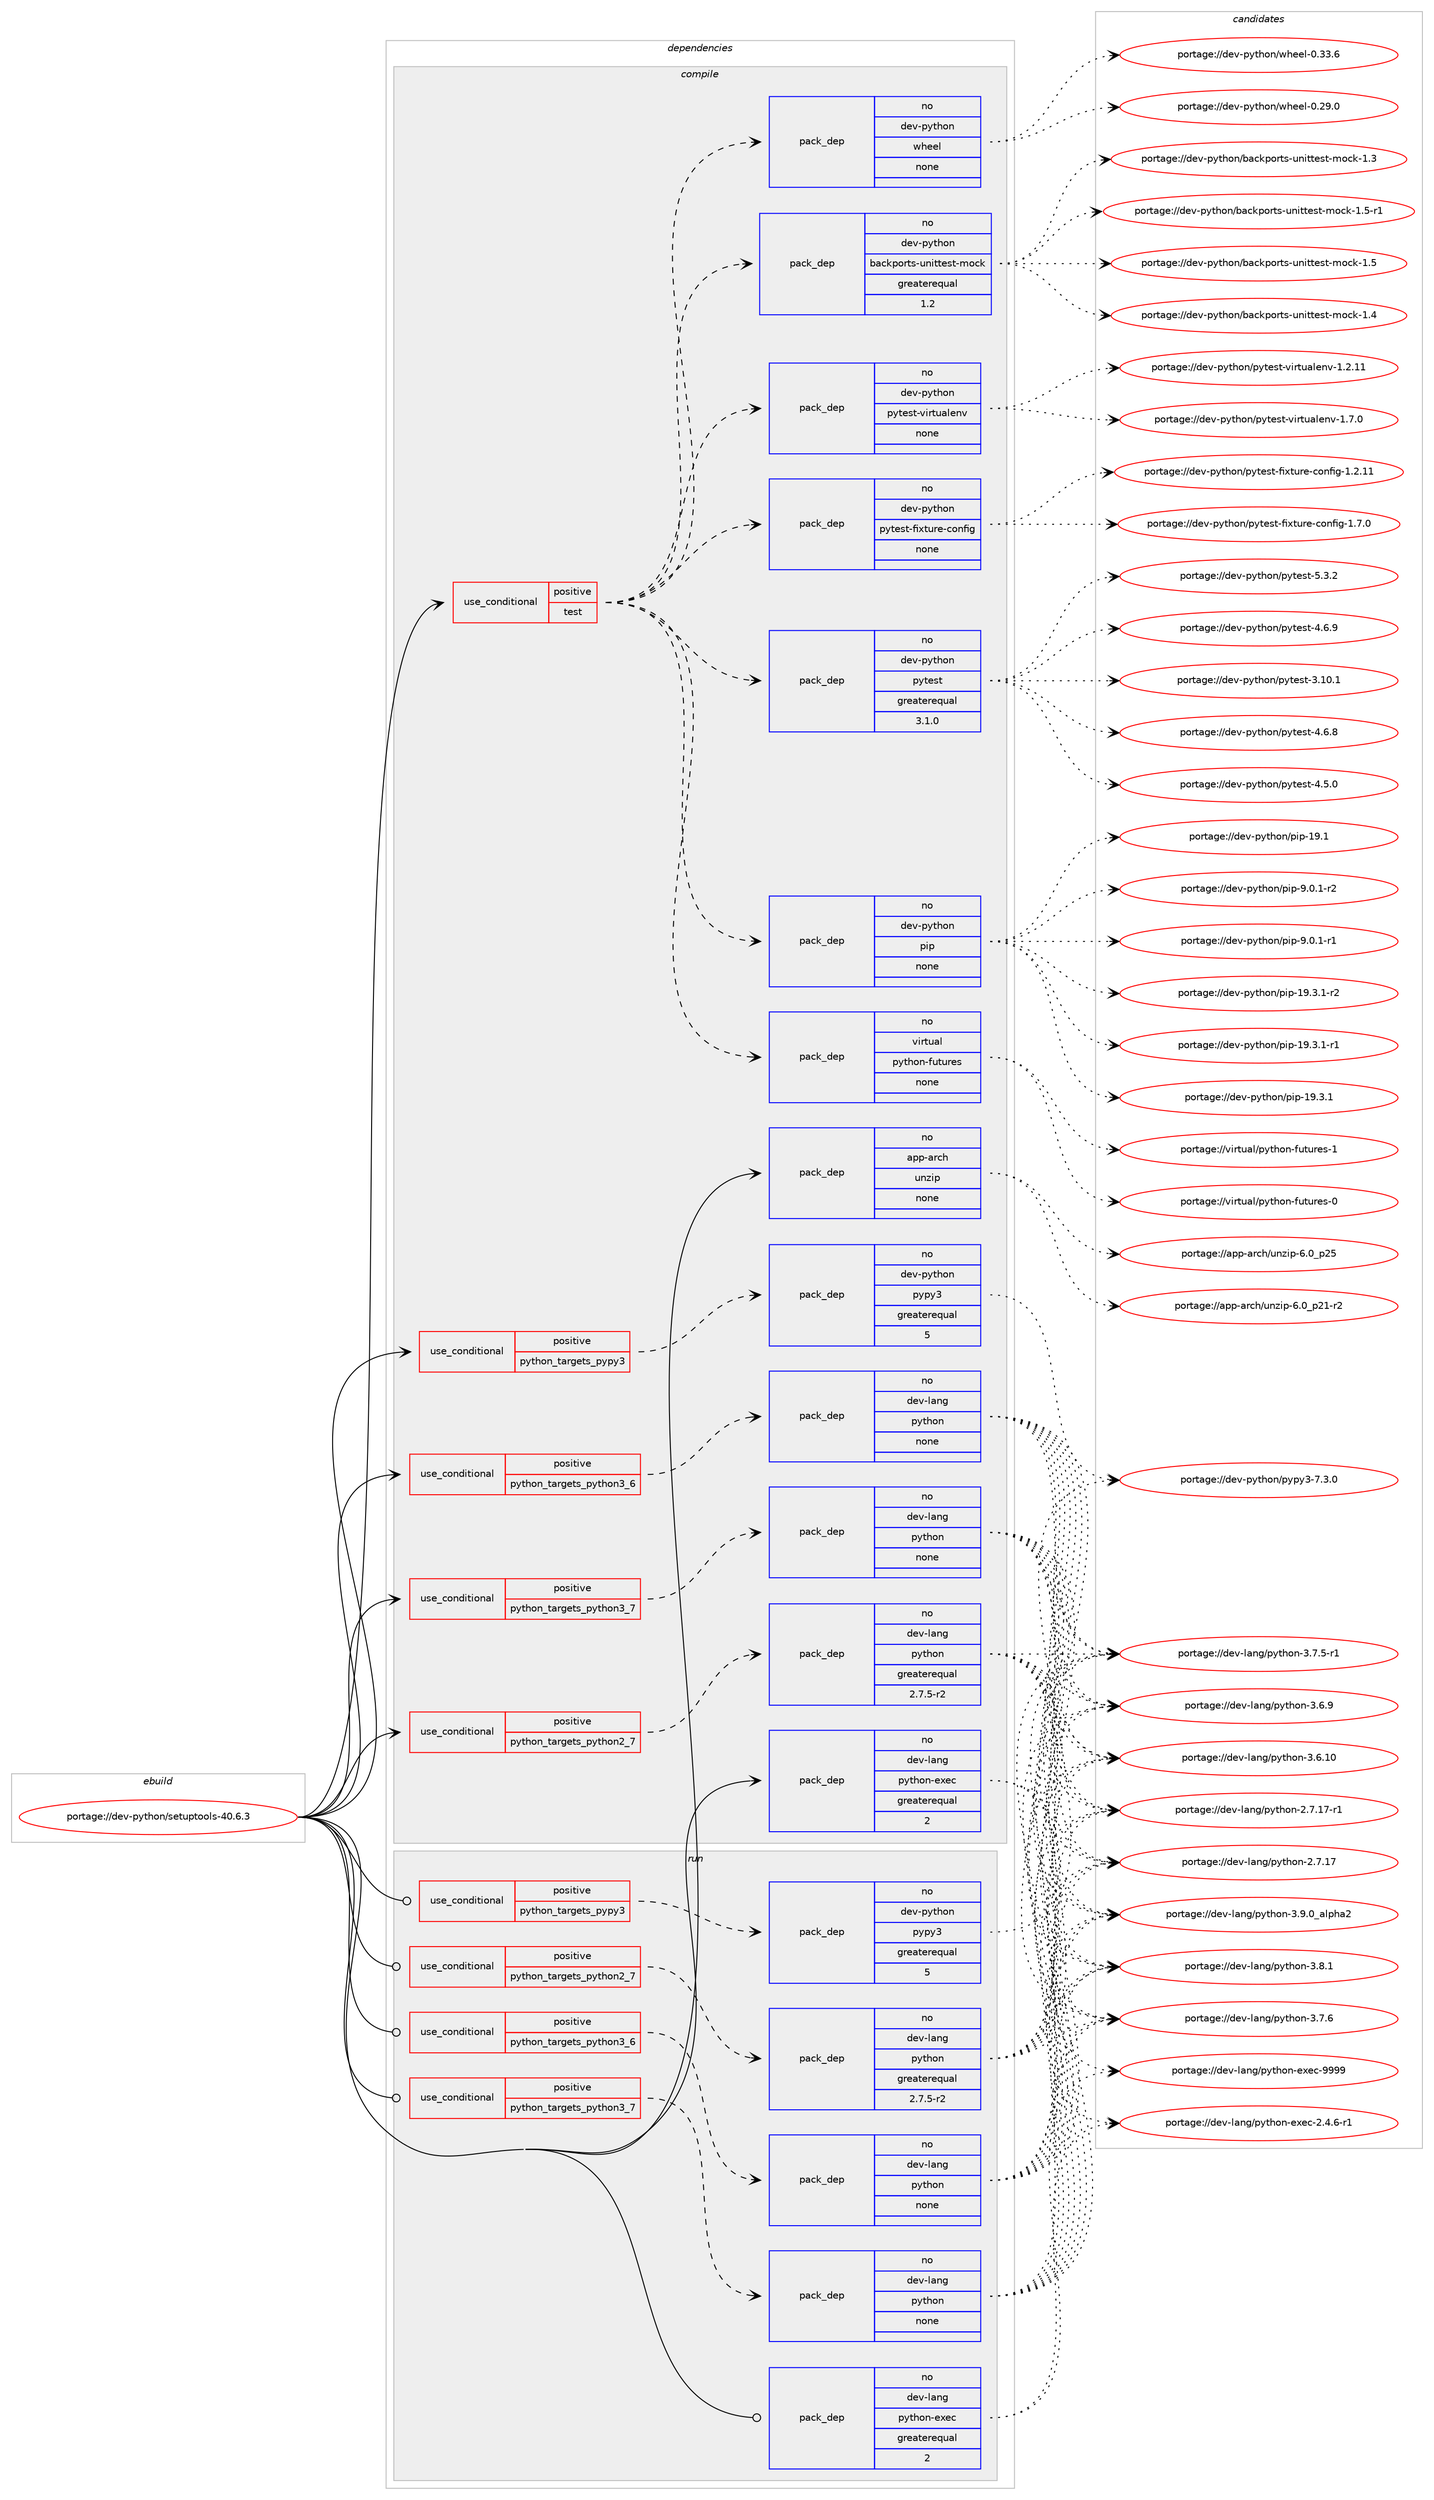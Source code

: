 digraph prolog {

# *************
# Graph options
# *************

newrank=true;
concentrate=true;
compound=true;
graph [rankdir=LR,fontname=Helvetica,fontsize=10,ranksep=1.5];#, ranksep=2.5, nodesep=0.2];
edge  [arrowhead=vee];
node  [fontname=Helvetica,fontsize=10];

# **********
# The ebuild
# **********

subgraph cluster_leftcol {
color=gray;
rank=same;
label=<<i>ebuild</i>>;
id [label="portage://dev-python/setuptools-40.6.3", color=red, width=4, href="../dev-python/setuptools-40.6.3.svg"];
}

# ****************
# The dependencies
# ****************

subgraph cluster_midcol {
color=gray;
label=<<i>dependencies</i>>;
subgraph cluster_compile {
fillcolor="#eeeeee";
style=filled;
label=<<i>compile</i>>;
subgraph cond106138 {
dependency426295 [label=<<TABLE BORDER="0" CELLBORDER="1" CELLSPACING="0" CELLPADDING="4"><TR><TD ROWSPAN="3" CELLPADDING="10">use_conditional</TD></TR><TR><TD>positive</TD></TR><TR><TD>python_targets_pypy3</TD></TR></TABLE>>, shape=none, color=red];
subgraph pack315259 {
dependency426296 [label=<<TABLE BORDER="0" CELLBORDER="1" CELLSPACING="0" CELLPADDING="4" WIDTH="220"><TR><TD ROWSPAN="6" CELLPADDING="30">pack_dep</TD></TR><TR><TD WIDTH="110">no</TD></TR><TR><TD>dev-python</TD></TR><TR><TD>pypy3</TD></TR><TR><TD>greaterequal</TD></TR><TR><TD>5</TD></TR></TABLE>>, shape=none, color=blue];
}
dependency426295:e -> dependency426296:w [weight=20,style="dashed",arrowhead="vee"];
}
id:e -> dependency426295:w [weight=20,style="solid",arrowhead="vee"];
subgraph cond106139 {
dependency426297 [label=<<TABLE BORDER="0" CELLBORDER="1" CELLSPACING="0" CELLPADDING="4"><TR><TD ROWSPAN="3" CELLPADDING="10">use_conditional</TD></TR><TR><TD>positive</TD></TR><TR><TD>python_targets_python2_7</TD></TR></TABLE>>, shape=none, color=red];
subgraph pack315260 {
dependency426298 [label=<<TABLE BORDER="0" CELLBORDER="1" CELLSPACING="0" CELLPADDING="4" WIDTH="220"><TR><TD ROWSPAN="6" CELLPADDING="30">pack_dep</TD></TR><TR><TD WIDTH="110">no</TD></TR><TR><TD>dev-lang</TD></TR><TR><TD>python</TD></TR><TR><TD>greaterequal</TD></TR><TR><TD>2.7.5-r2</TD></TR></TABLE>>, shape=none, color=blue];
}
dependency426297:e -> dependency426298:w [weight=20,style="dashed",arrowhead="vee"];
}
id:e -> dependency426297:w [weight=20,style="solid",arrowhead="vee"];
subgraph cond106140 {
dependency426299 [label=<<TABLE BORDER="0" CELLBORDER="1" CELLSPACING="0" CELLPADDING="4"><TR><TD ROWSPAN="3" CELLPADDING="10">use_conditional</TD></TR><TR><TD>positive</TD></TR><TR><TD>python_targets_python3_6</TD></TR></TABLE>>, shape=none, color=red];
subgraph pack315261 {
dependency426300 [label=<<TABLE BORDER="0" CELLBORDER="1" CELLSPACING="0" CELLPADDING="4" WIDTH="220"><TR><TD ROWSPAN="6" CELLPADDING="30">pack_dep</TD></TR><TR><TD WIDTH="110">no</TD></TR><TR><TD>dev-lang</TD></TR><TR><TD>python</TD></TR><TR><TD>none</TD></TR><TR><TD></TD></TR></TABLE>>, shape=none, color=blue];
}
dependency426299:e -> dependency426300:w [weight=20,style="dashed",arrowhead="vee"];
}
id:e -> dependency426299:w [weight=20,style="solid",arrowhead="vee"];
subgraph cond106141 {
dependency426301 [label=<<TABLE BORDER="0" CELLBORDER="1" CELLSPACING="0" CELLPADDING="4"><TR><TD ROWSPAN="3" CELLPADDING="10">use_conditional</TD></TR><TR><TD>positive</TD></TR><TR><TD>python_targets_python3_7</TD></TR></TABLE>>, shape=none, color=red];
subgraph pack315262 {
dependency426302 [label=<<TABLE BORDER="0" CELLBORDER="1" CELLSPACING="0" CELLPADDING="4" WIDTH="220"><TR><TD ROWSPAN="6" CELLPADDING="30">pack_dep</TD></TR><TR><TD WIDTH="110">no</TD></TR><TR><TD>dev-lang</TD></TR><TR><TD>python</TD></TR><TR><TD>none</TD></TR><TR><TD></TD></TR></TABLE>>, shape=none, color=blue];
}
dependency426301:e -> dependency426302:w [weight=20,style="dashed",arrowhead="vee"];
}
id:e -> dependency426301:w [weight=20,style="solid",arrowhead="vee"];
subgraph cond106142 {
dependency426303 [label=<<TABLE BORDER="0" CELLBORDER="1" CELLSPACING="0" CELLPADDING="4"><TR><TD ROWSPAN="3" CELLPADDING="10">use_conditional</TD></TR><TR><TD>positive</TD></TR><TR><TD>test</TD></TR></TABLE>>, shape=none, color=red];
subgraph pack315263 {
dependency426304 [label=<<TABLE BORDER="0" CELLBORDER="1" CELLSPACING="0" CELLPADDING="4" WIDTH="220"><TR><TD ROWSPAN="6" CELLPADDING="30">pack_dep</TD></TR><TR><TD WIDTH="110">no</TD></TR><TR><TD>dev-python</TD></TR><TR><TD>pip</TD></TR><TR><TD>none</TD></TR><TR><TD></TD></TR></TABLE>>, shape=none, color=blue];
}
dependency426303:e -> dependency426304:w [weight=20,style="dashed",arrowhead="vee"];
subgraph pack315264 {
dependency426305 [label=<<TABLE BORDER="0" CELLBORDER="1" CELLSPACING="0" CELLPADDING="4" WIDTH="220"><TR><TD ROWSPAN="6" CELLPADDING="30">pack_dep</TD></TR><TR><TD WIDTH="110">no</TD></TR><TR><TD>dev-python</TD></TR><TR><TD>pytest</TD></TR><TR><TD>greaterequal</TD></TR><TR><TD>3.1.0</TD></TR></TABLE>>, shape=none, color=blue];
}
dependency426303:e -> dependency426305:w [weight=20,style="dashed",arrowhead="vee"];
subgraph pack315265 {
dependency426306 [label=<<TABLE BORDER="0" CELLBORDER="1" CELLSPACING="0" CELLPADDING="4" WIDTH="220"><TR><TD ROWSPAN="6" CELLPADDING="30">pack_dep</TD></TR><TR><TD WIDTH="110">no</TD></TR><TR><TD>dev-python</TD></TR><TR><TD>pytest-fixture-config</TD></TR><TR><TD>none</TD></TR><TR><TD></TD></TR></TABLE>>, shape=none, color=blue];
}
dependency426303:e -> dependency426306:w [weight=20,style="dashed",arrowhead="vee"];
subgraph pack315266 {
dependency426307 [label=<<TABLE BORDER="0" CELLBORDER="1" CELLSPACING="0" CELLPADDING="4" WIDTH="220"><TR><TD ROWSPAN="6" CELLPADDING="30">pack_dep</TD></TR><TR><TD WIDTH="110">no</TD></TR><TR><TD>dev-python</TD></TR><TR><TD>pytest-virtualenv</TD></TR><TR><TD>none</TD></TR><TR><TD></TD></TR></TABLE>>, shape=none, color=blue];
}
dependency426303:e -> dependency426307:w [weight=20,style="dashed",arrowhead="vee"];
subgraph pack315267 {
dependency426308 [label=<<TABLE BORDER="0" CELLBORDER="1" CELLSPACING="0" CELLPADDING="4" WIDTH="220"><TR><TD ROWSPAN="6" CELLPADDING="30">pack_dep</TD></TR><TR><TD WIDTH="110">no</TD></TR><TR><TD>dev-python</TD></TR><TR><TD>backports-unittest-mock</TD></TR><TR><TD>greaterequal</TD></TR><TR><TD>1.2</TD></TR></TABLE>>, shape=none, color=blue];
}
dependency426303:e -> dependency426308:w [weight=20,style="dashed",arrowhead="vee"];
subgraph pack315268 {
dependency426309 [label=<<TABLE BORDER="0" CELLBORDER="1" CELLSPACING="0" CELLPADDING="4" WIDTH="220"><TR><TD ROWSPAN="6" CELLPADDING="30">pack_dep</TD></TR><TR><TD WIDTH="110">no</TD></TR><TR><TD>dev-python</TD></TR><TR><TD>wheel</TD></TR><TR><TD>none</TD></TR><TR><TD></TD></TR></TABLE>>, shape=none, color=blue];
}
dependency426303:e -> dependency426309:w [weight=20,style="dashed",arrowhead="vee"];
subgraph pack315269 {
dependency426310 [label=<<TABLE BORDER="0" CELLBORDER="1" CELLSPACING="0" CELLPADDING="4" WIDTH="220"><TR><TD ROWSPAN="6" CELLPADDING="30">pack_dep</TD></TR><TR><TD WIDTH="110">no</TD></TR><TR><TD>virtual</TD></TR><TR><TD>python-futures</TD></TR><TR><TD>none</TD></TR><TR><TD></TD></TR></TABLE>>, shape=none, color=blue];
}
dependency426303:e -> dependency426310:w [weight=20,style="dashed",arrowhead="vee"];
}
id:e -> dependency426303:w [weight=20,style="solid",arrowhead="vee"];
subgraph pack315270 {
dependency426311 [label=<<TABLE BORDER="0" CELLBORDER="1" CELLSPACING="0" CELLPADDING="4" WIDTH="220"><TR><TD ROWSPAN="6" CELLPADDING="30">pack_dep</TD></TR><TR><TD WIDTH="110">no</TD></TR><TR><TD>app-arch</TD></TR><TR><TD>unzip</TD></TR><TR><TD>none</TD></TR><TR><TD></TD></TR></TABLE>>, shape=none, color=blue];
}
id:e -> dependency426311:w [weight=20,style="solid",arrowhead="vee"];
subgraph pack315271 {
dependency426312 [label=<<TABLE BORDER="0" CELLBORDER="1" CELLSPACING="0" CELLPADDING="4" WIDTH="220"><TR><TD ROWSPAN="6" CELLPADDING="30">pack_dep</TD></TR><TR><TD WIDTH="110">no</TD></TR><TR><TD>dev-lang</TD></TR><TR><TD>python-exec</TD></TR><TR><TD>greaterequal</TD></TR><TR><TD>2</TD></TR></TABLE>>, shape=none, color=blue];
}
id:e -> dependency426312:w [weight=20,style="solid",arrowhead="vee"];
}
subgraph cluster_compileandrun {
fillcolor="#eeeeee";
style=filled;
label=<<i>compile and run</i>>;
}
subgraph cluster_run {
fillcolor="#eeeeee";
style=filled;
label=<<i>run</i>>;
subgraph cond106143 {
dependency426313 [label=<<TABLE BORDER="0" CELLBORDER="1" CELLSPACING="0" CELLPADDING="4"><TR><TD ROWSPAN="3" CELLPADDING="10">use_conditional</TD></TR><TR><TD>positive</TD></TR><TR><TD>python_targets_pypy3</TD></TR></TABLE>>, shape=none, color=red];
subgraph pack315272 {
dependency426314 [label=<<TABLE BORDER="0" CELLBORDER="1" CELLSPACING="0" CELLPADDING="4" WIDTH="220"><TR><TD ROWSPAN="6" CELLPADDING="30">pack_dep</TD></TR><TR><TD WIDTH="110">no</TD></TR><TR><TD>dev-python</TD></TR><TR><TD>pypy3</TD></TR><TR><TD>greaterequal</TD></TR><TR><TD>5</TD></TR></TABLE>>, shape=none, color=blue];
}
dependency426313:e -> dependency426314:w [weight=20,style="dashed",arrowhead="vee"];
}
id:e -> dependency426313:w [weight=20,style="solid",arrowhead="odot"];
subgraph cond106144 {
dependency426315 [label=<<TABLE BORDER="0" CELLBORDER="1" CELLSPACING="0" CELLPADDING="4"><TR><TD ROWSPAN="3" CELLPADDING="10">use_conditional</TD></TR><TR><TD>positive</TD></TR><TR><TD>python_targets_python2_7</TD></TR></TABLE>>, shape=none, color=red];
subgraph pack315273 {
dependency426316 [label=<<TABLE BORDER="0" CELLBORDER="1" CELLSPACING="0" CELLPADDING="4" WIDTH="220"><TR><TD ROWSPAN="6" CELLPADDING="30">pack_dep</TD></TR><TR><TD WIDTH="110">no</TD></TR><TR><TD>dev-lang</TD></TR><TR><TD>python</TD></TR><TR><TD>greaterequal</TD></TR><TR><TD>2.7.5-r2</TD></TR></TABLE>>, shape=none, color=blue];
}
dependency426315:e -> dependency426316:w [weight=20,style="dashed",arrowhead="vee"];
}
id:e -> dependency426315:w [weight=20,style="solid",arrowhead="odot"];
subgraph cond106145 {
dependency426317 [label=<<TABLE BORDER="0" CELLBORDER="1" CELLSPACING="0" CELLPADDING="4"><TR><TD ROWSPAN="3" CELLPADDING="10">use_conditional</TD></TR><TR><TD>positive</TD></TR><TR><TD>python_targets_python3_6</TD></TR></TABLE>>, shape=none, color=red];
subgraph pack315274 {
dependency426318 [label=<<TABLE BORDER="0" CELLBORDER="1" CELLSPACING="0" CELLPADDING="4" WIDTH="220"><TR><TD ROWSPAN="6" CELLPADDING="30">pack_dep</TD></TR><TR><TD WIDTH="110">no</TD></TR><TR><TD>dev-lang</TD></TR><TR><TD>python</TD></TR><TR><TD>none</TD></TR><TR><TD></TD></TR></TABLE>>, shape=none, color=blue];
}
dependency426317:e -> dependency426318:w [weight=20,style="dashed",arrowhead="vee"];
}
id:e -> dependency426317:w [weight=20,style="solid",arrowhead="odot"];
subgraph cond106146 {
dependency426319 [label=<<TABLE BORDER="0" CELLBORDER="1" CELLSPACING="0" CELLPADDING="4"><TR><TD ROWSPAN="3" CELLPADDING="10">use_conditional</TD></TR><TR><TD>positive</TD></TR><TR><TD>python_targets_python3_7</TD></TR></TABLE>>, shape=none, color=red];
subgraph pack315275 {
dependency426320 [label=<<TABLE BORDER="0" CELLBORDER="1" CELLSPACING="0" CELLPADDING="4" WIDTH="220"><TR><TD ROWSPAN="6" CELLPADDING="30">pack_dep</TD></TR><TR><TD WIDTH="110">no</TD></TR><TR><TD>dev-lang</TD></TR><TR><TD>python</TD></TR><TR><TD>none</TD></TR><TR><TD></TD></TR></TABLE>>, shape=none, color=blue];
}
dependency426319:e -> dependency426320:w [weight=20,style="dashed",arrowhead="vee"];
}
id:e -> dependency426319:w [weight=20,style="solid",arrowhead="odot"];
subgraph pack315276 {
dependency426321 [label=<<TABLE BORDER="0" CELLBORDER="1" CELLSPACING="0" CELLPADDING="4" WIDTH="220"><TR><TD ROWSPAN="6" CELLPADDING="30">pack_dep</TD></TR><TR><TD WIDTH="110">no</TD></TR><TR><TD>dev-lang</TD></TR><TR><TD>python-exec</TD></TR><TR><TD>greaterequal</TD></TR><TR><TD>2</TD></TR></TABLE>>, shape=none, color=blue];
}
id:e -> dependency426321:w [weight=20,style="solid",arrowhead="odot"];
}
}

# **************
# The candidates
# **************

subgraph cluster_choices {
rank=same;
color=gray;
label=<<i>candidates</i>>;

subgraph choice315259 {
color=black;
nodesep=1;
choice100101118451121211161041111104711212111212151455546514648 [label="portage://dev-python/pypy3-7.3.0", color=red, width=4,href="../dev-python/pypy3-7.3.0.svg"];
dependency426296:e -> choice100101118451121211161041111104711212111212151455546514648:w [style=dotted,weight="100"];
}
subgraph choice315260 {
color=black;
nodesep=1;
choice10010111845108971101034711212111610411111045514657464895971081121049750 [label="portage://dev-lang/python-3.9.0_alpha2", color=red, width=4,href="../dev-lang/python-3.9.0_alpha2.svg"];
choice100101118451089711010347112121116104111110455146564649 [label="portage://dev-lang/python-3.8.1", color=red, width=4,href="../dev-lang/python-3.8.1.svg"];
choice100101118451089711010347112121116104111110455146554654 [label="portage://dev-lang/python-3.7.6", color=red, width=4,href="../dev-lang/python-3.7.6.svg"];
choice1001011184510897110103471121211161041111104551465546534511449 [label="portage://dev-lang/python-3.7.5-r1", color=red, width=4,href="../dev-lang/python-3.7.5-r1.svg"];
choice100101118451089711010347112121116104111110455146544657 [label="portage://dev-lang/python-3.6.9", color=red, width=4,href="../dev-lang/python-3.6.9.svg"];
choice10010111845108971101034711212111610411111045514654464948 [label="portage://dev-lang/python-3.6.10", color=red, width=4,href="../dev-lang/python-3.6.10.svg"];
choice100101118451089711010347112121116104111110455046554649554511449 [label="portage://dev-lang/python-2.7.17-r1", color=red, width=4,href="../dev-lang/python-2.7.17-r1.svg"];
choice10010111845108971101034711212111610411111045504655464955 [label="portage://dev-lang/python-2.7.17", color=red, width=4,href="../dev-lang/python-2.7.17.svg"];
dependency426298:e -> choice10010111845108971101034711212111610411111045514657464895971081121049750:w [style=dotted,weight="100"];
dependency426298:e -> choice100101118451089711010347112121116104111110455146564649:w [style=dotted,weight="100"];
dependency426298:e -> choice100101118451089711010347112121116104111110455146554654:w [style=dotted,weight="100"];
dependency426298:e -> choice1001011184510897110103471121211161041111104551465546534511449:w [style=dotted,weight="100"];
dependency426298:e -> choice100101118451089711010347112121116104111110455146544657:w [style=dotted,weight="100"];
dependency426298:e -> choice10010111845108971101034711212111610411111045514654464948:w [style=dotted,weight="100"];
dependency426298:e -> choice100101118451089711010347112121116104111110455046554649554511449:w [style=dotted,weight="100"];
dependency426298:e -> choice10010111845108971101034711212111610411111045504655464955:w [style=dotted,weight="100"];
}
subgraph choice315261 {
color=black;
nodesep=1;
choice10010111845108971101034711212111610411111045514657464895971081121049750 [label="portage://dev-lang/python-3.9.0_alpha2", color=red, width=4,href="../dev-lang/python-3.9.0_alpha2.svg"];
choice100101118451089711010347112121116104111110455146564649 [label="portage://dev-lang/python-3.8.1", color=red, width=4,href="../dev-lang/python-3.8.1.svg"];
choice100101118451089711010347112121116104111110455146554654 [label="portage://dev-lang/python-3.7.6", color=red, width=4,href="../dev-lang/python-3.7.6.svg"];
choice1001011184510897110103471121211161041111104551465546534511449 [label="portage://dev-lang/python-3.7.5-r1", color=red, width=4,href="../dev-lang/python-3.7.5-r1.svg"];
choice100101118451089711010347112121116104111110455146544657 [label="portage://dev-lang/python-3.6.9", color=red, width=4,href="../dev-lang/python-3.6.9.svg"];
choice10010111845108971101034711212111610411111045514654464948 [label="portage://dev-lang/python-3.6.10", color=red, width=4,href="../dev-lang/python-3.6.10.svg"];
choice100101118451089711010347112121116104111110455046554649554511449 [label="portage://dev-lang/python-2.7.17-r1", color=red, width=4,href="../dev-lang/python-2.7.17-r1.svg"];
choice10010111845108971101034711212111610411111045504655464955 [label="portage://dev-lang/python-2.7.17", color=red, width=4,href="../dev-lang/python-2.7.17.svg"];
dependency426300:e -> choice10010111845108971101034711212111610411111045514657464895971081121049750:w [style=dotted,weight="100"];
dependency426300:e -> choice100101118451089711010347112121116104111110455146564649:w [style=dotted,weight="100"];
dependency426300:e -> choice100101118451089711010347112121116104111110455146554654:w [style=dotted,weight="100"];
dependency426300:e -> choice1001011184510897110103471121211161041111104551465546534511449:w [style=dotted,weight="100"];
dependency426300:e -> choice100101118451089711010347112121116104111110455146544657:w [style=dotted,weight="100"];
dependency426300:e -> choice10010111845108971101034711212111610411111045514654464948:w [style=dotted,weight="100"];
dependency426300:e -> choice100101118451089711010347112121116104111110455046554649554511449:w [style=dotted,weight="100"];
dependency426300:e -> choice10010111845108971101034711212111610411111045504655464955:w [style=dotted,weight="100"];
}
subgraph choice315262 {
color=black;
nodesep=1;
choice10010111845108971101034711212111610411111045514657464895971081121049750 [label="portage://dev-lang/python-3.9.0_alpha2", color=red, width=4,href="../dev-lang/python-3.9.0_alpha2.svg"];
choice100101118451089711010347112121116104111110455146564649 [label="portage://dev-lang/python-3.8.1", color=red, width=4,href="../dev-lang/python-3.8.1.svg"];
choice100101118451089711010347112121116104111110455146554654 [label="portage://dev-lang/python-3.7.6", color=red, width=4,href="../dev-lang/python-3.7.6.svg"];
choice1001011184510897110103471121211161041111104551465546534511449 [label="portage://dev-lang/python-3.7.5-r1", color=red, width=4,href="../dev-lang/python-3.7.5-r1.svg"];
choice100101118451089711010347112121116104111110455146544657 [label="portage://dev-lang/python-3.6.9", color=red, width=4,href="../dev-lang/python-3.6.9.svg"];
choice10010111845108971101034711212111610411111045514654464948 [label="portage://dev-lang/python-3.6.10", color=red, width=4,href="../dev-lang/python-3.6.10.svg"];
choice100101118451089711010347112121116104111110455046554649554511449 [label="portage://dev-lang/python-2.7.17-r1", color=red, width=4,href="../dev-lang/python-2.7.17-r1.svg"];
choice10010111845108971101034711212111610411111045504655464955 [label="portage://dev-lang/python-2.7.17", color=red, width=4,href="../dev-lang/python-2.7.17.svg"];
dependency426302:e -> choice10010111845108971101034711212111610411111045514657464895971081121049750:w [style=dotted,weight="100"];
dependency426302:e -> choice100101118451089711010347112121116104111110455146564649:w [style=dotted,weight="100"];
dependency426302:e -> choice100101118451089711010347112121116104111110455146554654:w [style=dotted,weight="100"];
dependency426302:e -> choice1001011184510897110103471121211161041111104551465546534511449:w [style=dotted,weight="100"];
dependency426302:e -> choice100101118451089711010347112121116104111110455146544657:w [style=dotted,weight="100"];
dependency426302:e -> choice10010111845108971101034711212111610411111045514654464948:w [style=dotted,weight="100"];
dependency426302:e -> choice100101118451089711010347112121116104111110455046554649554511449:w [style=dotted,weight="100"];
dependency426302:e -> choice10010111845108971101034711212111610411111045504655464955:w [style=dotted,weight="100"];
}
subgraph choice315263 {
color=black;
nodesep=1;
choice10010111845112121116104111110471121051124557464846494511450 [label="portage://dev-python/pip-9.0.1-r2", color=red, width=4,href="../dev-python/pip-9.0.1-r2.svg"];
choice10010111845112121116104111110471121051124557464846494511449 [label="portage://dev-python/pip-9.0.1-r1", color=red, width=4,href="../dev-python/pip-9.0.1-r1.svg"];
choice1001011184511212111610411111047112105112454957465146494511450 [label="portage://dev-python/pip-19.3.1-r2", color=red, width=4,href="../dev-python/pip-19.3.1-r2.svg"];
choice1001011184511212111610411111047112105112454957465146494511449 [label="portage://dev-python/pip-19.3.1-r1", color=red, width=4,href="../dev-python/pip-19.3.1-r1.svg"];
choice100101118451121211161041111104711210511245495746514649 [label="portage://dev-python/pip-19.3.1", color=red, width=4,href="../dev-python/pip-19.3.1.svg"];
choice10010111845112121116104111110471121051124549574649 [label="portage://dev-python/pip-19.1", color=red, width=4,href="../dev-python/pip-19.1.svg"];
dependency426304:e -> choice10010111845112121116104111110471121051124557464846494511450:w [style=dotted,weight="100"];
dependency426304:e -> choice10010111845112121116104111110471121051124557464846494511449:w [style=dotted,weight="100"];
dependency426304:e -> choice1001011184511212111610411111047112105112454957465146494511450:w [style=dotted,weight="100"];
dependency426304:e -> choice1001011184511212111610411111047112105112454957465146494511449:w [style=dotted,weight="100"];
dependency426304:e -> choice100101118451121211161041111104711210511245495746514649:w [style=dotted,weight="100"];
dependency426304:e -> choice10010111845112121116104111110471121051124549574649:w [style=dotted,weight="100"];
}
subgraph choice315264 {
color=black;
nodesep=1;
choice1001011184511212111610411111047112121116101115116455346514650 [label="portage://dev-python/pytest-5.3.2", color=red, width=4,href="../dev-python/pytest-5.3.2.svg"];
choice1001011184511212111610411111047112121116101115116455246544657 [label="portage://dev-python/pytest-4.6.9", color=red, width=4,href="../dev-python/pytest-4.6.9.svg"];
choice1001011184511212111610411111047112121116101115116455246544656 [label="portage://dev-python/pytest-4.6.8", color=red, width=4,href="../dev-python/pytest-4.6.8.svg"];
choice1001011184511212111610411111047112121116101115116455246534648 [label="portage://dev-python/pytest-4.5.0", color=red, width=4,href="../dev-python/pytest-4.5.0.svg"];
choice100101118451121211161041111104711212111610111511645514649484649 [label="portage://dev-python/pytest-3.10.1", color=red, width=4,href="../dev-python/pytest-3.10.1.svg"];
dependency426305:e -> choice1001011184511212111610411111047112121116101115116455346514650:w [style=dotted,weight="100"];
dependency426305:e -> choice1001011184511212111610411111047112121116101115116455246544657:w [style=dotted,weight="100"];
dependency426305:e -> choice1001011184511212111610411111047112121116101115116455246544656:w [style=dotted,weight="100"];
dependency426305:e -> choice1001011184511212111610411111047112121116101115116455246534648:w [style=dotted,weight="100"];
dependency426305:e -> choice100101118451121211161041111104711212111610111511645514649484649:w [style=dotted,weight="100"];
}
subgraph choice315265 {
color=black;
nodesep=1;
choice1001011184511212111610411111047112121116101115116451021051201161171141014599111110102105103454946554648 [label="portage://dev-python/pytest-fixture-config-1.7.0", color=red, width=4,href="../dev-python/pytest-fixture-config-1.7.0.svg"];
choice100101118451121211161041111104711212111610111511645102105120116117114101459911111010210510345494650464949 [label="portage://dev-python/pytest-fixture-config-1.2.11", color=red, width=4,href="../dev-python/pytest-fixture-config-1.2.11.svg"];
dependency426306:e -> choice1001011184511212111610411111047112121116101115116451021051201161171141014599111110102105103454946554648:w [style=dotted,weight="100"];
dependency426306:e -> choice100101118451121211161041111104711212111610111511645102105120116117114101459911111010210510345494650464949:w [style=dotted,weight="100"];
}
subgraph choice315266 {
color=black;
nodesep=1;
choice10010111845112121116104111110471121211161011151164511810511411611797108101110118454946554648 [label="portage://dev-python/pytest-virtualenv-1.7.0", color=red, width=4,href="../dev-python/pytest-virtualenv-1.7.0.svg"];
choice1001011184511212111610411111047112121116101115116451181051141161179710810111011845494650464949 [label="portage://dev-python/pytest-virtualenv-1.2.11", color=red, width=4,href="../dev-python/pytest-virtualenv-1.2.11.svg"];
dependency426307:e -> choice10010111845112121116104111110471121211161011151164511810511411611797108101110118454946554648:w [style=dotted,weight="100"];
dependency426307:e -> choice1001011184511212111610411111047112121116101115116451181051141161179710810111011845494650464949:w [style=dotted,weight="100"];
}
subgraph choice315267 {
color=black;
nodesep=1;
choice1001011184511212111610411111047989799107112111114116115451171101051161161011151164510911199107454946534511449 [label="portage://dev-python/backports-unittest-mock-1.5-r1", color=red, width=4,href="../dev-python/backports-unittest-mock-1.5-r1.svg"];
choice100101118451121211161041111104798979910711211111411611545117110105116116101115116451091119910745494653 [label="portage://dev-python/backports-unittest-mock-1.5", color=red, width=4,href="../dev-python/backports-unittest-mock-1.5.svg"];
choice100101118451121211161041111104798979910711211111411611545117110105116116101115116451091119910745494652 [label="portage://dev-python/backports-unittest-mock-1.4", color=red, width=4,href="../dev-python/backports-unittest-mock-1.4.svg"];
choice100101118451121211161041111104798979910711211111411611545117110105116116101115116451091119910745494651 [label="portage://dev-python/backports-unittest-mock-1.3", color=red, width=4,href="../dev-python/backports-unittest-mock-1.3.svg"];
dependency426308:e -> choice1001011184511212111610411111047989799107112111114116115451171101051161161011151164510911199107454946534511449:w [style=dotted,weight="100"];
dependency426308:e -> choice100101118451121211161041111104798979910711211111411611545117110105116116101115116451091119910745494653:w [style=dotted,weight="100"];
dependency426308:e -> choice100101118451121211161041111104798979910711211111411611545117110105116116101115116451091119910745494652:w [style=dotted,weight="100"];
dependency426308:e -> choice100101118451121211161041111104798979910711211111411611545117110105116116101115116451091119910745494651:w [style=dotted,weight="100"];
}
subgraph choice315268 {
color=black;
nodesep=1;
choice100101118451121211161041111104711910410110110845484651514654 [label="portage://dev-python/wheel-0.33.6", color=red, width=4,href="../dev-python/wheel-0.33.6.svg"];
choice100101118451121211161041111104711910410110110845484650574648 [label="portage://dev-python/wheel-0.29.0", color=red, width=4,href="../dev-python/wheel-0.29.0.svg"];
dependency426309:e -> choice100101118451121211161041111104711910410110110845484651514654:w [style=dotted,weight="100"];
dependency426309:e -> choice100101118451121211161041111104711910410110110845484650574648:w [style=dotted,weight="100"];
}
subgraph choice315269 {
color=black;
nodesep=1;
choice1181051141161179710847112121116104111110451021171161171141011154549 [label="portage://virtual/python-futures-1", color=red, width=4,href="../virtual/python-futures-1.svg"];
choice1181051141161179710847112121116104111110451021171161171141011154548 [label="portage://virtual/python-futures-0", color=red, width=4,href="../virtual/python-futures-0.svg"];
dependency426310:e -> choice1181051141161179710847112121116104111110451021171161171141011154549:w [style=dotted,weight="100"];
dependency426310:e -> choice1181051141161179710847112121116104111110451021171161171141011154548:w [style=dotted,weight="100"];
}
subgraph choice315270 {
color=black;
nodesep=1;
choice971121124597114991044711711012210511245544648951125053 [label="portage://app-arch/unzip-6.0_p25", color=red, width=4,href="../app-arch/unzip-6.0_p25.svg"];
choice9711211245971149910447117110122105112455446489511250494511450 [label="portage://app-arch/unzip-6.0_p21-r2", color=red, width=4,href="../app-arch/unzip-6.0_p21-r2.svg"];
dependency426311:e -> choice971121124597114991044711711012210511245544648951125053:w [style=dotted,weight="100"];
dependency426311:e -> choice9711211245971149910447117110122105112455446489511250494511450:w [style=dotted,weight="100"];
}
subgraph choice315271 {
color=black;
nodesep=1;
choice10010111845108971101034711212111610411111045101120101994557575757 [label="portage://dev-lang/python-exec-9999", color=red, width=4,href="../dev-lang/python-exec-9999.svg"];
choice10010111845108971101034711212111610411111045101120101994550465246544511449 [label="portage://dev-lang/python-exec-2.4.6-r1", color=red, width=4,href="../dev-lang/python-exec-2.4.6-r1.svg"];
dependency426312:e -> choice10010111845108971101034711212111610411111045101120101994557575757:w [style=dotted,weight="100"];
dependency426312:e -> choice10010111845108971101034711212111610411111045101120101994550465246544511449:w [style=dotted,weight="100"];
}
subgraph choice315272 {
color=black;
nodesep=1;
choice100101118451121211161041111104711212111212151455546514648 [label="portage://dev-python/pypy3-7.3.0", color=red, width=4,href="../dev-python/pypy3-7.3.0.svg"];
dependency426314:e -> choice100101118451121211161041111104711212111212151455546514648:w [style=dotted,weight="100"];
}
subgraph choice315273 {
color=black;
nodesep=1;
choice10010111845108971101034711212111610411111045514657464895971081121049750 [label="portage://dev-lang/python-3.9.0_alpha2", color=red, width=4,href="../dev-lang/python-3.9.0_alpha2.svg"];
choice100101118451089711010347112121116104111110455146564649 [label="portage://dev-lang/python-3.8.1", color=red, width=4,href="../dev-lang/python-3.8.1.svg"];
choice100101118451089711010347112121116104111110455146554654 [label="portage://dev-lang/python-3.7.6", color=red, width=4,href="../dev-lang/python-3.7.6.svg"];
choice1001011184510897110103471121211161041111104551465546534511449 [label="portage://dev-lang/python-3.7.5-r1", color=red, width=4,href="../dev-lang/python-3.7.5-r1.svg"];
choice100101118451089711010347112121116104111110455146544657 [label="portage://dev-lang/python-3.6.9", color=red, width=4,href="../dev-lang/python-3.6.9.svg"];
choice10010111845108971101034711212111610411111045514654464948 [label="portage://dev-lang/python-3.6.10", color=red, width=4,href="../dev-lang/python-3.6.10.svg"];
choice100101118451089711010347112121116104111110455046554649554511449 [label="portage://dev-lang/python-2.7.17-r1", color=red, width=4,href="../dev-lang/python-2.7.17-r1.svg"];
choice10010111845108971101034711212111610411111045504655464955 [label="portage://dev-lang/python-2.7.17", color=red, width=4,href="../dev-lang/python-2.7.17.svg"];
dependency426316:e -> choice10010111845108971101034711212111610411111045514657464895971081121049750:w [style=dotted,weight="100"];
dependency426316:e -> choice100101118451089711010347112121116104111110455146564649:w [style=dotted,weight="100"];
dependency426316:e -> choice100101118451089711010347112121116104111110455146554654:w [style=dotted,weight="100"];
dependency426316:e -> choice1001011184510897110103471121211161041111104551465546534511449:w [style=dotted,weight="100"];
dependency426316:e -> choice100101118451089711010347112121116104111110455146544657:w [style=dotted,weight="100"];
dependency426316:e -> choice10010111845108971101034711212111610411111045514654464948:w [style=dotted,weight="100"];
dependency426316:e -> choice100101118451089711010347112121116104111110455046554649554511449:w [style=dotted,weight="100"];
dependency426316:e -> choice10010111845108971101034711212111610411111045504655464955:w [style=dotted,weight="100"];
}
subgraph choice315274 {
color=black;
nodesep=1;
choice10010111845108971101034711212111610411111045514657464895971081121049750 [label="portage://dev-lang/python-3.9.0_alpha2", color=red, width=4,href="../dev-lang/python-3.9.0_alpha2.svg"];
choice100101118451089711010347112121116104111110455146564649 [label="portage://dev-lang/python-3.8.1", color=red, width=4,href="../dev-lang/python-3.8.1.svg"];
choice100101118451089711010347112121116104111110455146554654 [label="portage://dev-lang/python-3.7.6", color=red, width=4,href="../dev-lang/python-3.7.6.svg"];
choice1001011184510897110103471121211161041111104551465546534511449 [label="portage://dev-lang/python-3.7.5-r1", color=red, width=4,href="../dev-lang/python-3.7.5-r1.svg"];
choice100101118451089711010347112121116104111110455146544657 [label="portage://dev-lang/python-3.6.9", color=red, width=4,href="../dev-lang/python-3.6.9.svg"];
choice10010111845108971101034711212111610411111045514654464948 [label="portage://dev-lang/python-3.6.10", color=red, width=4,href="../dev-lang/python-3.6.10.svg"];
choice100101118451089711010347112121116104111110455046554649554511449 [label="portage://dev-lang/python-2.7.17-r1", color=red, width=4,href="../dev-lang/python-2.7.17-r1.svg"];
choice10010111845108971101034711212111610411111045504655464955 [label="portage://dev-lang/python-2.7.17", color=red, width=4,href="../dev-lang/python-2.7.17.svg"];
dependency426318:e -> choice10010111845108971101034711212111610411111045514657464895971081121049750:w [style=dotted,weight="100"];
dependency426318:e -> choice100101118451089711010347112121116104111110455146564649:w [style=dotted,weight="100"];
dependency426318:e -> choice100101118451089711010347112121116104111110455146554654:w [style=dotted,weight="100"];
dependency426318:e -> choice1001011184510897110103471121211161041111104551465546534511449:w [style=dotted,weight="100"];
dependency426318:e -> choice100101118451089711010347112121116104111110455146544657:w [style=dotted,weight="100"];
dependency426318:e -> choice10010111845108971101034711212111610411111045514654464948:w [style=dotted,weight="100"];
dependency426318:e -> choice100101118451089711010347112121116104111110455046554649554511449:w [style=dotted,weight="100"];
dependency426318:e -> choice10010111845108971101034711212111610411111045504655464955:w [style=dotted,weight="100"];
}
subgraph choice315275 {
color=black;
nodesep=1;
choice10010111845108971101034711212111610411111045514657464895971081121049750 [label="portage://dev-lang/python-3.9.0_alpha2", color=red, width=4,href="../dev-lang/python-3.9.0_alpha2.svg"];
choice100101118451089711010347112121116104111110455146564649 [label="portage://dev-lang/python-3.8.1", color=red, width=4,href="../dev-lang/python-3.8.1.svg"];
choice100101118451089711010347112121116104111110455146554654 [label="portage://dev-lang/python-3.7.6", color=red, width=4,href="../dev-lang/python-3.7.6.svg"];
choice1001011184510897110103471121211161041111104551465546534511449 [label="portage://dev-lang/python-3.7.5-r1", color=red, width=4,href="../dev-lang/python-3.7.5-r1.svg"];
choice100101118451089711010347112121116104111110455146544657 [label="portage://dev-lang/python-3.6.9", color=red, width=4,href="../dev-lang/python-3.6.9.svg"];
choice10010111845108971101034711212111610411111045514654464948 [label="portage://dev-lang/python-3.6.10", color=red, width=4,href="../dev-lang/python-3.6.10.svg"];
choice100101118451089711010347112121116104111110455046554649554511449 [label="portage://dev-lang/python-2.7.17-r1", color=red, width=4,href="../dev-lang/python-2.7.17-r1.svg"];
choice10010111845108971101034711212111610411111045504655464955 [label="portage://dev-lang/python-2.7.17", color=red, width=4,href="../dev-lang/python-2.7.17.svg"];
dependency426320:e -> choice10010111845108971101034711212111610411111045514657464895971081121049750:w [style=dotted,weight="100"];
dependency426320:e -> choice100101118451089711010347112121116104111110455146564649:w [style=dotted,weight="100"];
dependency426320:e -> choice100101118451089711010347112121116104111110455146554654:w [style=dotted,weight="100"];
dependency426320:e -> choice1001011184510897110103471121211161041111104551465546534511449:w [style=dotted,weight="100"];
dependency426320:e -> choice100101118451089711010347112121116104111110455146544657:w [style=dotted,weight="100"];
dependency426320:e -> choice10010111845108971101034711212111610411111045514654464948:w [style=dotted,weight="100"];
dependency426320:e -> choice100101118451089711010347112121116104111110455046554649554511449:w [style=dotted,weight="100"];
dependency426320:e -> choice10010111845108971101034711212111610411111045504655464955:w [style=dotted,weight="100"];
}
subgraph choice315276 {
color=black;
nodesep=1;
choice10010111845108971101034711212111610411111045101120101994557575757 [label="portage://dev-lang/python-exec-9999", color=red, width=4,href="../dev-lang/python-exec-9999.svg"];
choice10010111845108971101034711212111610411111045101120101994550465246544511449 [label="portage://dev-lang/python-exec-2.4.6-r1", color=red, width=4,href="../dev-lang/python-exec-2.4.6-r1.svg"];
dependency426321:e -> choice10010111845108971101034711212111610411111045101120101994557575757:w [style=dotted,weight="100"];
dependency426321:e -> choice10010111845108971101034711212111610411111045101120101994550465246544511449:w [style=dotted,weight="100"];
}
}

}
